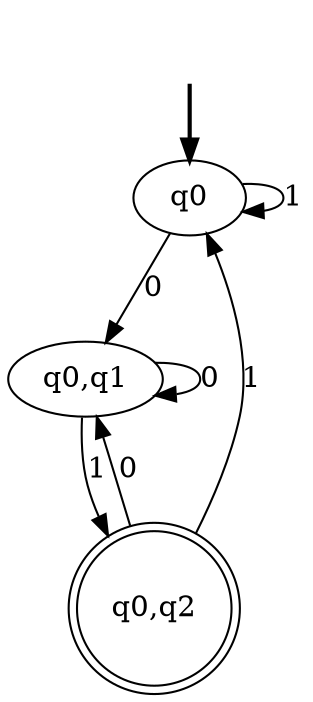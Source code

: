 digraph {
	fake [style=invisible]
	q0 [root=true]
	"q0,q1"
	"q0,q2" [shape=doublecircle]
	fake -> q0 [style=bold]
	q0 -> "q0,q1" [label=0]
	q0 -> q0 [label=1]
	"q0,q1" -> "q0,q1" [label=0]
	"q0,q1" -> "q0,q2" [label=1]
	"q0,q2" -> "q0,q1" [label=0]
	"q0,q2" -> q0 [label=1]
}
